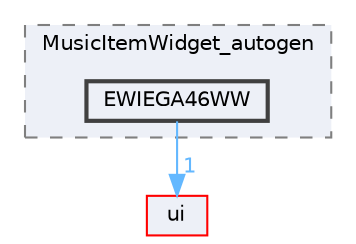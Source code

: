 digraph "EWIEGA46WW"
{
 // LATEX_PDF_SIZE
  bgcolor="transparent";
  edge [fontname=Helvetica,fontsize=10,labelfontname=Helvetica,labelfontsize=10];
  node [fontname=Helvetica,fontsize=10,shape=box,height=0.2,width=0.4];
  compound=true
  subgraph clusterdir_b03652d20bddab0913274f648f1e5b5c {
    graph [ bgcolor="#edf0f7", pencolor="grey50", label="MusicItemWidget_autogen", fontname=Helvetica,fontsize=10 style="filled,dashed", URL="dir_b03652d20bddab0913274f648f1e5b5c.html",tooltip=""]
  dir_eb2323121bb735c7e5bc35bf0571e177 [label="EWIEGA46WW", fillcolor="#edf0f7", color="grey25", style="filled,bold", URL="dir_eb2323121bb735c7e5bc35bf0571e177.html",tooltip=""];
  }
  dir_1788f8309b1a812dcb800a185471cf6c [label="ui", fillcolor="#edf0f7", color="red", style="filled", URL="dir_1788f8309b1a812dcb800a185471cf6c.html",tooltip=""];
  dir_eb2323121bb735c7e5bc35bf0571e177->dir_1788f8309b1a812dcb800a185471cf6c [headlabel="1", labeldistance=1.5 headhref="dir_000110_000351.html" href="dir_000110_000351.html" color="steelblue1" fontcolor="steelblue1"];
}
